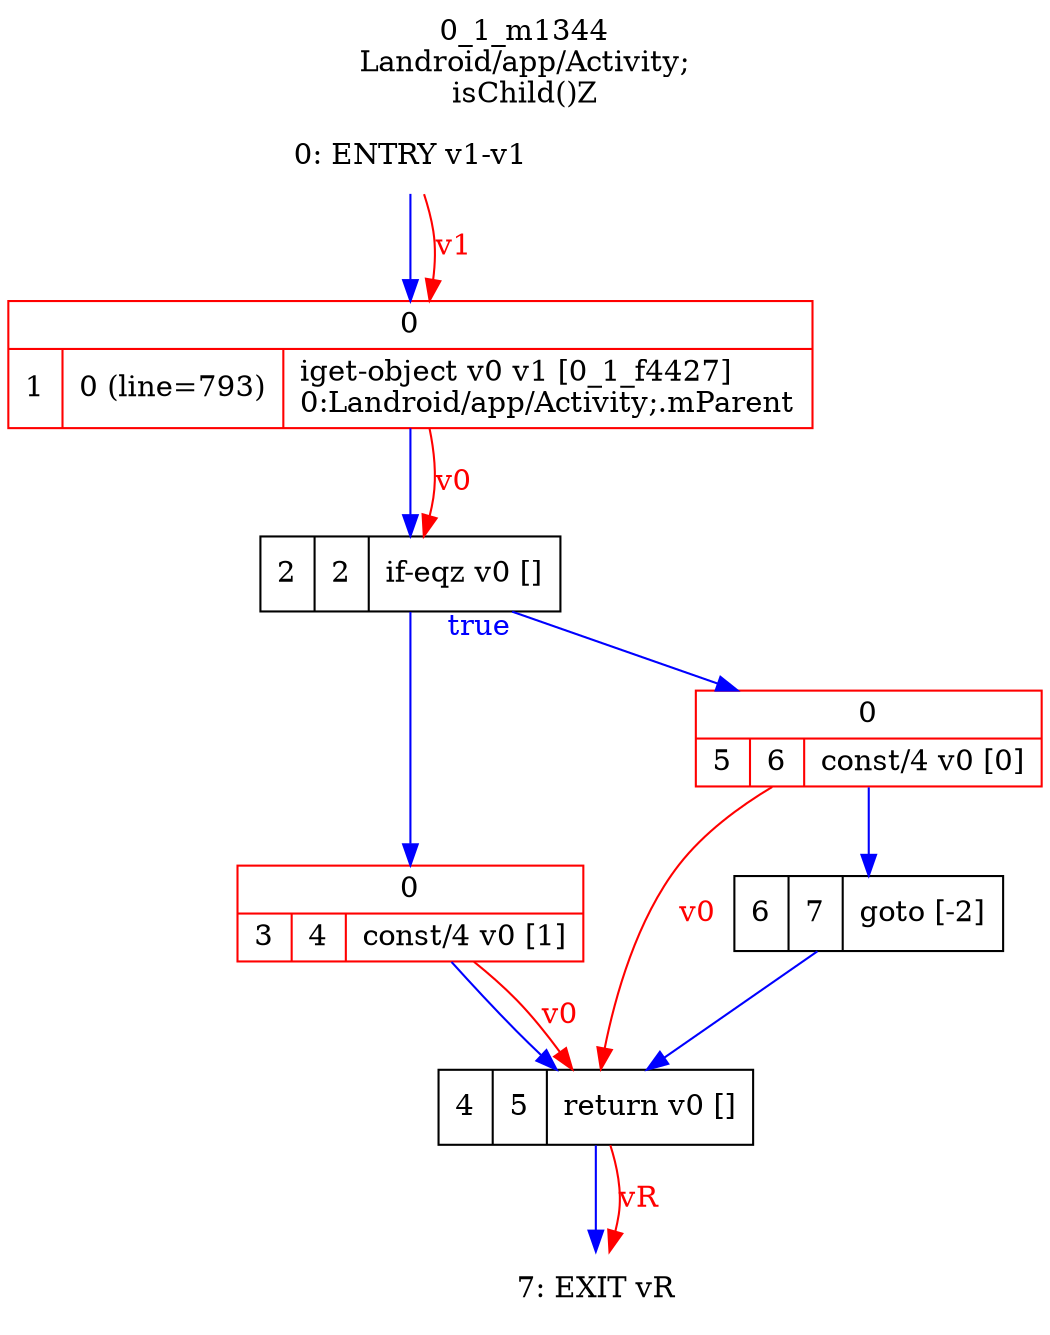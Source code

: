 digraph G {
rankdir=UD;
labelloc=t;
label="0_1_m1344\nLandroid/app/Activity;
isChild()Z";
0[label="0: ENTRY v1-v1",shape=plaintext];
1[label="{0|{1|0 (line=793)|iget-object v0 v1 [0_1_f4427]\l0:Landroid/app/Activity;.mParent\l}}",shape=record, color=red];
2[label="2|2|if-eqz v0 []\l",shape=record];
3[label="{0|{3|4|const/4 v0 [1]\l}}",shape=record, color=red];
4[label="4|5|return v0 []\l",shape=record];
5[label="{0|{5|6|const/4 v0 [0]\l}}",shape=record, color=red];
6[label="6|7|goto [-2]\l",shape=record];
7[label="7: EXIT vR",shape=plaintext];
0->1 [color=blue, fontcolor=blue,weight=100, taillabel=""];
1->2 [color=blue, fontcolor=blue,weight=100, taillabel=""];
2->5 [color=blue, fontcolor=blue,weight=10, taillabel="true"];
2->3 [color=blue, fontcolor=blue,weight=100, taillabel=""];
3->4 [color=blue, fontcolor=blue,weight=100, taillabel=""];
4->7 [color=blue, fontcolor=blue,weight=100, taillabel=""];
5->6 [color=blue, fontcolor=blue,weight=100, taillabel=""];
6->4 [color=blue, fontcolor=blue,weight=100, taillabel=""];
0->1 [color=red, fontcolor=red, label="v1"];
1->2 [color=red, fontcolor=red, label="v0"];
3->4 [color=red, fontcolor=red, label="v0"];
5->4 [color=red, fontcolor=red, label="v0"];
4->7 [color=red, fontcolor=red, label="vR"];
}
